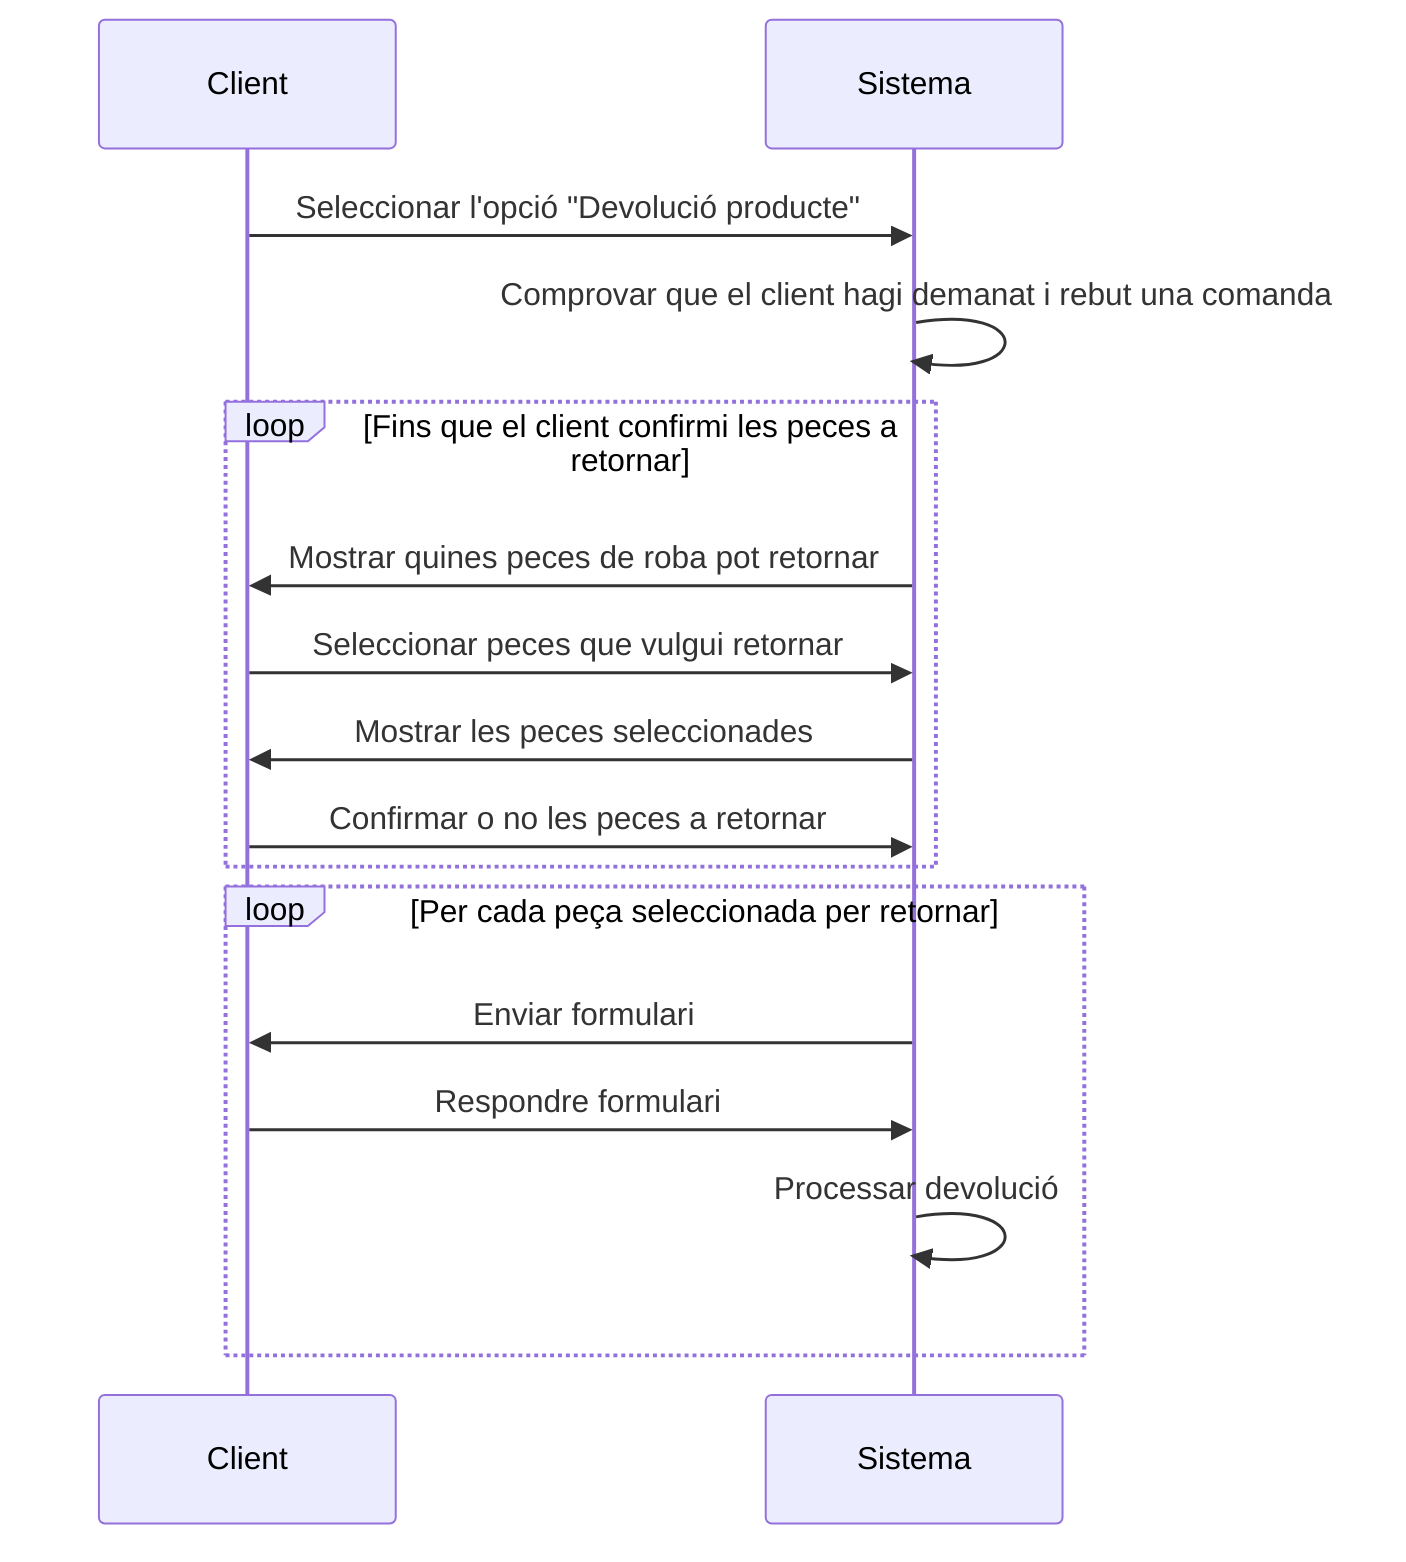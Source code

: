 sequenceDiagram
    participant C as Client
    participant S as Sistema
    C->>S: Seleccionar l'opció "Devolució producte"
    S->>S: Comprovar que el client hagi demanat i rebut una comanda
    loop Fins que el client confirmi les peces a retornar
        S->>C: Mostrar quines peces de roba pot retornar
        C->>S: Seleccionar peces que vulgui retornar
        S->>C: Mostrar les peces seleccionades
        C->>S: Confirmar o no les peces a retornar
    end
    loop Per cada peça seleccionada per retornar
        S->>C: Enviar formulari
        C->>S: Respondre formulari
        S->>S: Processar devolució
    end